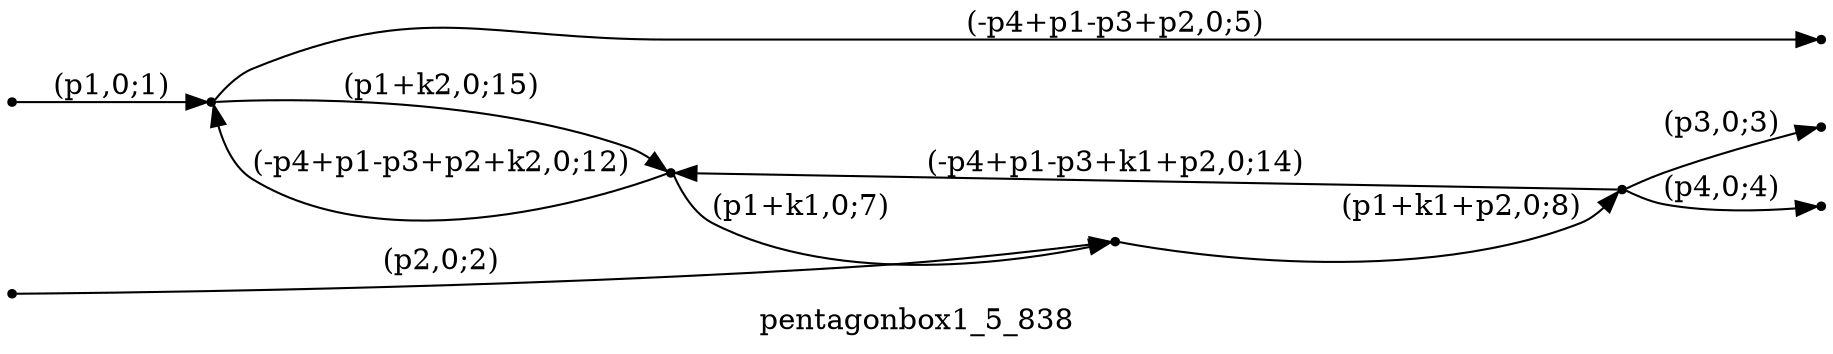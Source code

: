 digraph pentagonbox1_5_838 {
  label="pentagonbox1_5_838";
  rankdir="LR";
  subgraph edges {
    -1 -> 4 [label="(p1,0;1)"];
    -2 -> 1 [label="(p2,0;2)"];
    2 -> -3 [label="(p3,0;3)"];
    2 -> -4 [label="(p4,0;4)"];
    4 -> -5 [label="(-p4+p1-p3+p2,0;5)"];
    3 -> 1 [label="(p1+k1,0;7)"];
    1 -> 2 [label="(p1+k1+p2,0;8)"];
    3 -> 4 [label="(-p4+p1-p3+p2+k2,0;12)"];
    2 -> 3 [label="(-p4+p1-p3+k1+p2,0;14)"];
    4 -> 3 [label="(p1+k2,0;15)"];
  }
  subgraph incoming { rank="source"; -1; -2; }
  subgraph outgoing { rank="sink"; -3; -4; -5; }
-5 [shape=point];
-4 [shape=point];
-3 [shape=point];
-2 [shape=point];
-1 [shape=point];
1 [shape=point];
2 [shape=point];
3 [shape=point];
4 [shape=point];
}

